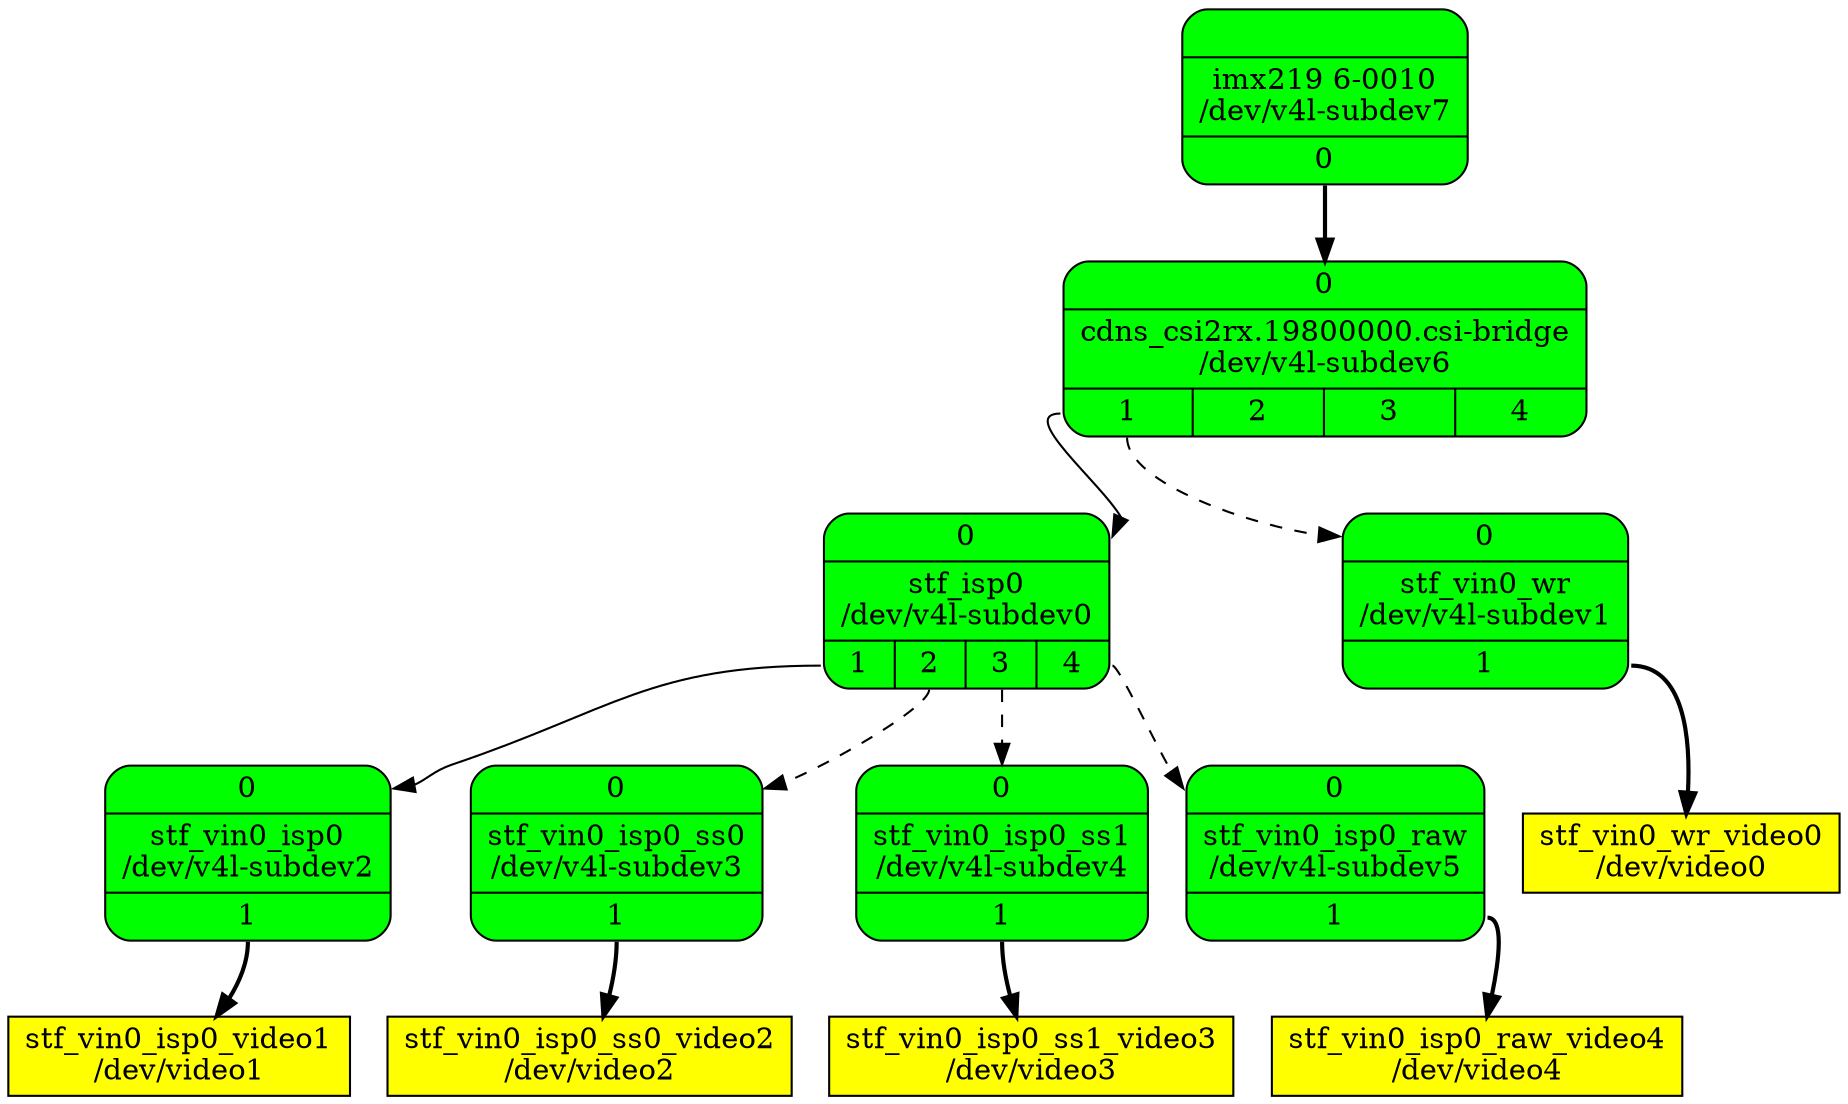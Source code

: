 digraph board {
	rankdir=TB
	n00000001 [label="{{<port0> 0} | stf_isp0\n/dev/v4l-subdev0 | {<port1> 1 | <port2> 2 | <port3> 3 | <port4> 4}}", shape=Mrecord, style=filled, fillcolor=green]
	n00000001:port1 -> n00000010:port0
	n00000001:port2 -> n00000019:port0 [style=dashed]
	n00000001:port3 -> n00000022:port0 [style=dashed]
	n00000001:port4 -> n0000002b:port0 [style=dashed]
	n00000007 [label="{{<port0> 0} | stf_vin0_wr\n/dev/v4l-subdev1 | {<port1> 1}}", shape=Mrecord, style=filled, fillcolor=green]
	n00000007:port1 -> n0000000a [style=bold]
	n0000000a [label="stf_vin0_wr_video0\n/dev/video0", shape=box, style=filled, fillcolor=yellow]
	n00000010 [label="{{<port0> 0} | stf_vin0_isp0\n/dev/v4l-subdev2 | {<port1> 1}}", shape=Mrecord, style=filled, fillcolor=green]
	n00000010:port1 -> n00000013 [style=bold]
	n00000013 [label="stf_vin0_isp0_video1\n/dev/video1", shape=box, style=filled, fillcolor=yellow]
	n00000019 [label="{{<port0> 0} | stf_vin0_isp0_ss0\n/dev/v4l-subdev3 | {<port1> 1}}", shape=Mrecord, style=filled, fillcolor=green]
	n00000019:port1 -> n0000001c [style=bold]
	n0000001c [label="stf_vin0_isp0_ss0_video2\n/dev/video2", shape=box, style=filled, fillcolor=yellow]
	n00000022 [label="{{<port0> 0} | stf_vin0_isp0_ss1\n/dev/v4l-subdev4 | {<port1> 1}}", shape=Mrecord, style=filled, fillcolor=green]
	n00000022:port1 -> n00000025 [style=bold]
	n00000025 [label="stf_vin0_isp0_ss1_video3\n/dev/video3", shape=box, style=filled, fillcolor=yellow]
	n0000002b [label="{{<port0> 0} | stf_vin0_isp0_raw\n/dev/v4l-subdev5 | {<port1> 1}}", shape=Mrecord, style=filled, fillcolor=green]
	n0000002b:port1 -> n0000002e [style=bold]
	n0000002e [label="stf_vin0_isp0_raw_video4\n/dev/video4", shape=box, style=filled, fillcolor=yellow]
	n0000003c [label="{{<port0> 0} | cdns_csi2rx.19800000.csi-bridge\n/dev/v4l-subdev6 | {<port1> 1 | <port2> 2 | <port3> 3 | <port4> 4}}", shape=Mrecord, style=filled, fillcolor=green]
	n0000003c:port1 -> n00000007:port0 [style=dashed]
	n0000003c:port1 -> n00000001:port0
	n00000054 [label="{{} | imx219 6-0010\n/dev/v4l-subdev7 | {<port0> 0}}", shape=Mrecord, style=filled, fillcolor=green]
	n00000054:port0 -> n0000003c:port0 [style=bold]
}
